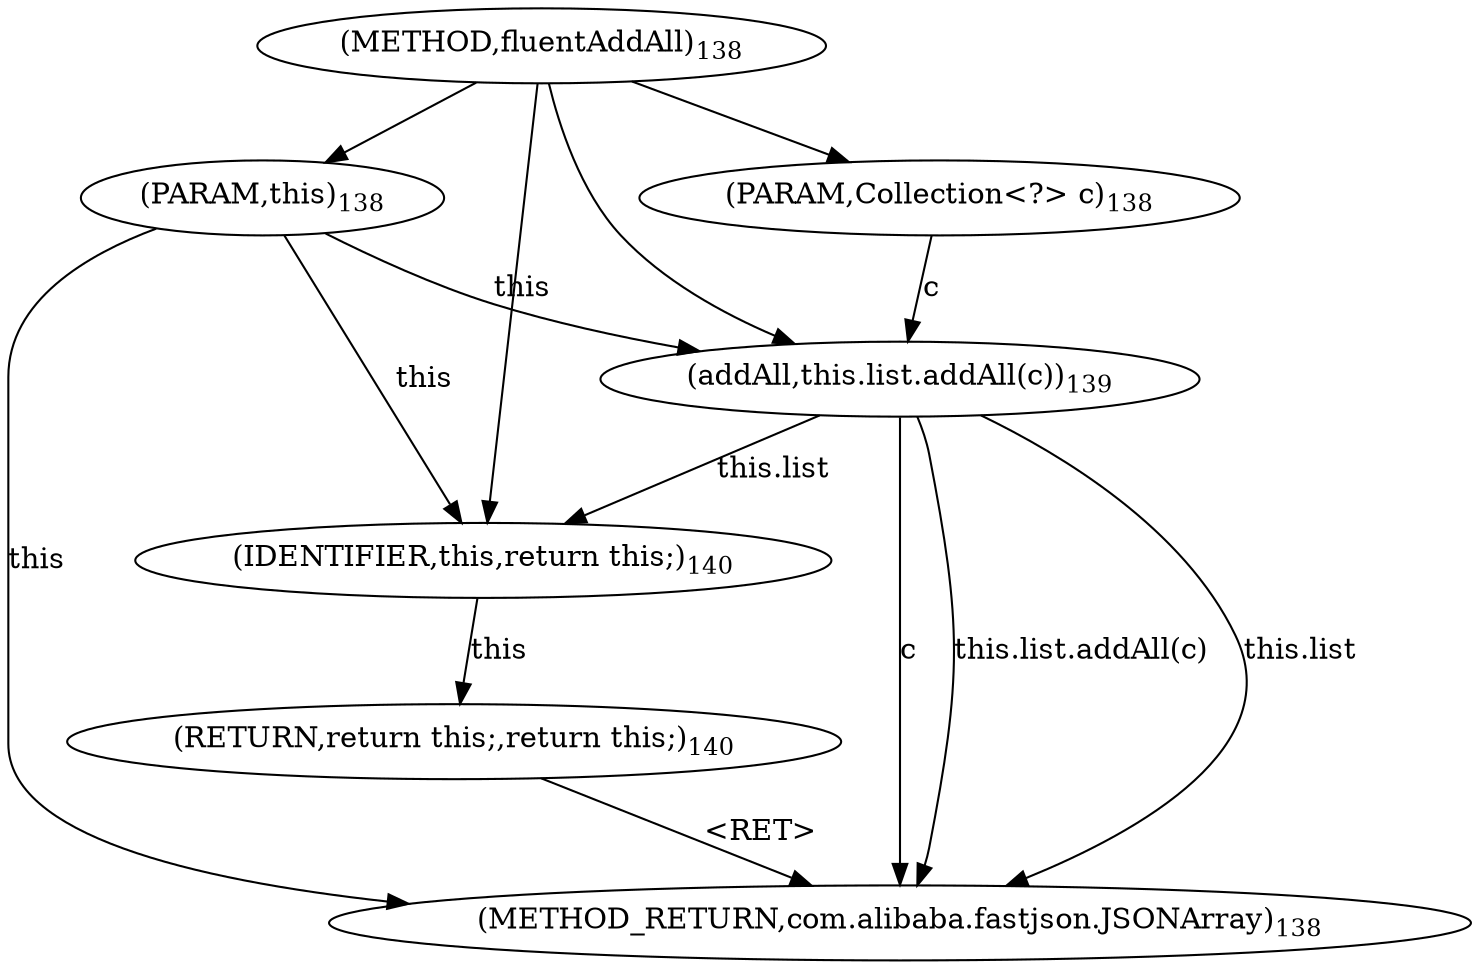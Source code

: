 digraph "fluentAddAll" {  
"441" [label = <(METHOD,fluentAddAll)<SUB>138</SUB>> ]
"452" [label = <(METHOD_RETURN,com.alibaba.fastjson.JSONArray)<SUB>138</SUB>> ]
"12" [label = <(PARAM,this)<SUB>138</SUB>> ]
"442" [label = <(PARAM,Collection&lt;?&gt; c)<SUB>138</SUB>> ]
"444" [label = <(addAll,this.list.addAll(c))<SUB>139</SUB>> ]
"449" [label = <(RETURN,return this;,return this;)<SUB>140</SUB>> ]
"444" [label = <(addAll,this.list.addAll(c))<SUB>139</SUB>> ]
"444" [label = <(addAll,this.list.addAll(c))<SUB>139</SUB>> ]
"11" [label = <(IDENTIFIER,this,return this;)<SUB>140</SUB>> ]
  "449" -> "452"  [ label = "&lt;RET&gt;"] 
  "12" -> "452"  [ label = "this"] 
  "444" -> "452"  [ label = "this.list"] 
  "444" -> "452"  [ label = "c"] 
  "444" -> "452"  [ label = "this.list.addAll(c)"] 
  "441" -> "12" 
  "441" -> "442" 
  "11" -> "449"  [ label = "this"] 
  "12" -> "444"  [ label = "this"] 
  "442" -> "444"  [ label = "c"] 
  "441" -> "444" 
  "12" -> "11"  [ label = "this"] 
  "444" -> "11"  [ label = "this.list"] 
  "441" -> "11" 
}
